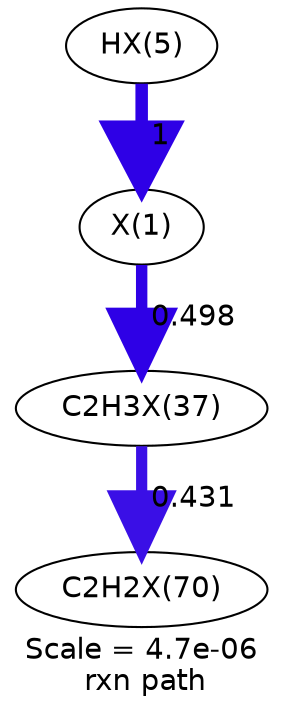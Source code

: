 digraph reaction_paths {
center=1;
s33 -> s32[fontname="Helvetica", style="setlinewidth(6)", arrowsize=3, color="0.7, 1.5, 0.9"
, label=" 1"];
s32 -> s34[fontname="Helvetica", style="setlinewidth(5.47)", arrowsize=2.74, color="0.7, 0.998, 0.9"
, label=" 0.498"];
s34 -> s47[fontname="Helvetica", style="setlinewidth(5.37)", arrowsize=2.68, color="0.7, 0.931, 0.9"
, label=" 0.431"];
s32 [ fontname="Helvetica", label="X(1)"];
s33 [ fontname="Helvetica", label="HX(5)"];
s34 [ fontname="Helvetica", label="C2H3X(37)"];
s47 [ fontname="Helvetica", label="C2H2X(70)"];
 label = "Scale = 4.7e-06\l rxn path";
 fontname = "Helvetica";
}
